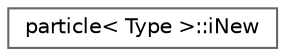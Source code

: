 digraph "Graphical Class Hierarchy"
{
 // LATEX_PDF_SIZE
  bgcolor="transparent";
  edge [fontname=Helvetica,fontsize=10,labelfontname=Helvetica,labelfontsize=10];
  node [fontname=Helvetica,fontsize=10,shape=box,height=0.2,width=0.4];
  rankdir="LR";
  Node0 [id="Node000000",label="particle\< Type \>::iNew",height=0.2,width=0.4,color="grey40", fillcolor="white", style="filled",URL="$classFoam_1_1particle_1_1iNew.html",tooltip=" "];
}
